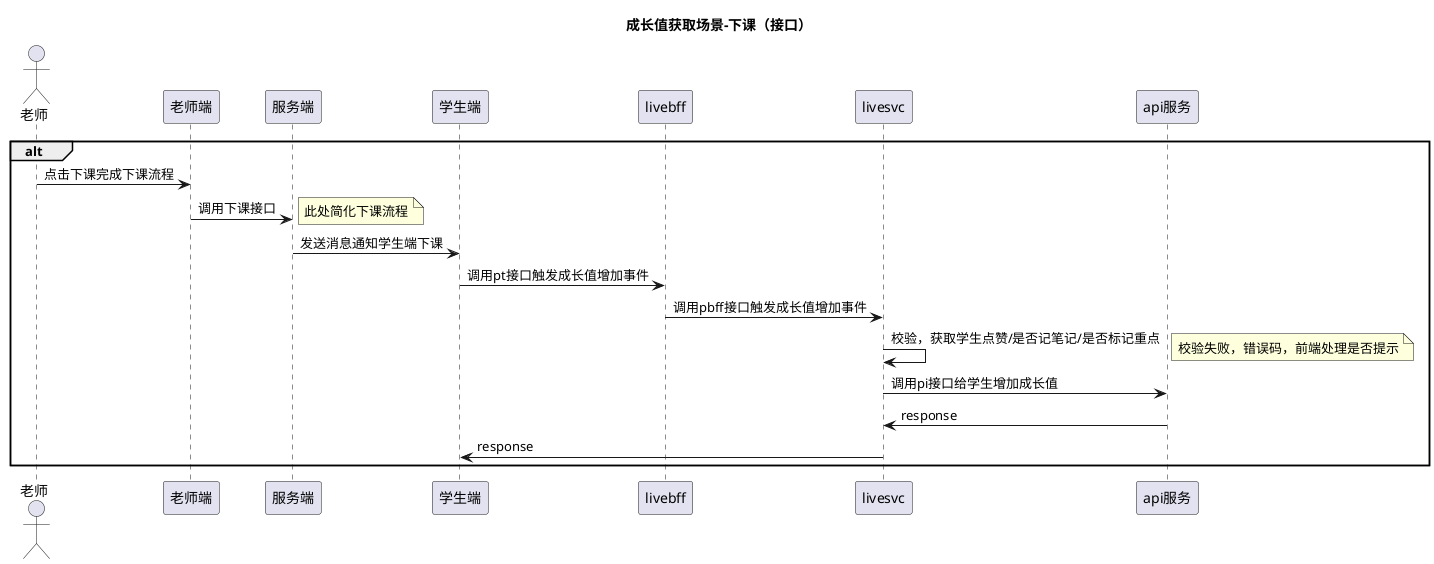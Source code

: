 
@startuml
title 成长值获取场景-下课（接口）

alt

actor 老师

老师 -> 老师端: 点击下课完成下课流程
老师端 -> 服务端: 调用下课接口
note right
    此处简化下课流程
end note
服务端 -> 学生端: 发送消息通知学生端下课
学生端-> livebff: 调用pt接口触发成长值增加事件
livebff -> livesvc: 调用pbff接口触发成长值增加事件
livesvc -> livesvc: 校验，获取学生点赞/是否记笔记/是否标记重点
note right
    校验失败，错误码，前端处理是否提示
end note

livesvc -> api服务: 调用pi接口给学生增加成长值
api服务 -> livesvc: response
livesvc -> 学生端: response
end

@enduml